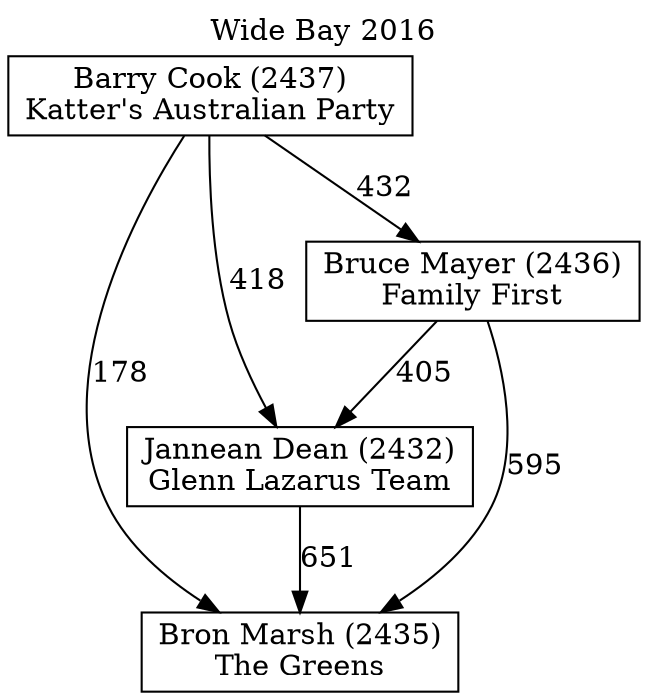 // House preference flow
digraph "Bron Marsh (2435)_Wide Bay_2016" {
	graph [label="Wide Bay 2016" labelloc=t mclimit=10]
	node [shape=box]
	"Barry Cook (2437)" [label="Barry Cook (2437)
Katter's Australian Party"]
	"Bron Marsh (2435)" [label="Bron Marsh (2435)
The Greens"]
	"Jannean Dean (2432)" [label="Jannean Dean (2432)
Glenn Lazarus Team"]
	"Bruce Mayer (2436)" [label="Bruce Mayer (2436)
Family First"]
	"Barry Cook (2437)" -> "Jannean Dean (2432)" [label=418]
	"Barry Cook (2437)" -> "Bruce Mayer (2436)" [label=432]
	"Bruce Mayer (2436)" -> "Jannean Dean (2432)" [label=405]
	"Bruce Mayer (2436)" -> "Bron Marsh (2435)" [label=595]
	"Barry Cook (2437)" -> "Bron Marsh (2435)" [label=178]
	"Jannean Dean (2432)" -> "Bron Marsh (2435)" [label=651]
}
